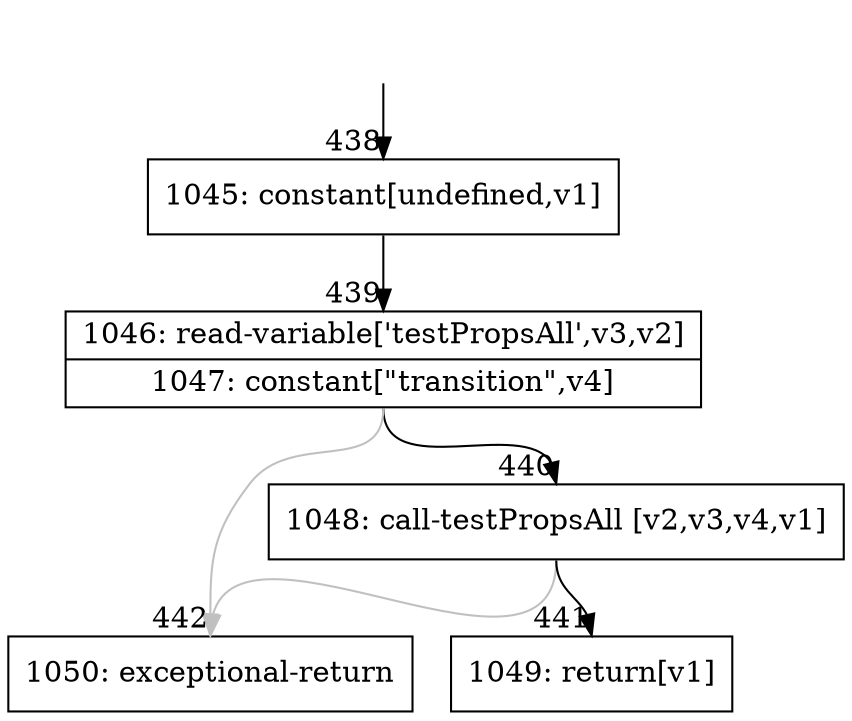 digraph {
rankdir="TD"
BB_entry49[shape=none,label=""];
BB_entry49 -> BB438 [tailport=s, headport=n, headlabel="    438"]
BB438 [shape=record label="{1045: constant[undefined,v1]}" ] 
BB438 -> BB439 [tailport=s, headport=n, headlabel="      439"]
BB439 [shape=record label="{1046: read-variable['testPropsAll',v3,v2]|1047: constant[\"transition\",v4]}" ] 
BB439 -> BB440 [tailport=s, headport=n, headlabel="      440"]
BB439 -> BB442 [tailport=s, headport=n, color=gray, headlabel="      442"]
BB440 [shape=record label="{1048: call-testPropsAll [v2,v3,v4,v1]}" ] 
BB440 -> BB441 [tailport=s, headport=n, headlabel="      441"]
BB440 -> BB442 [tailport=s, headport=n, color=gray]
BB441 [shape=record label="{1049: return[v1]}" ] 
BB442 [shape=record label="{1050: exceptional-return}" ] 
//#$~ 423
}
